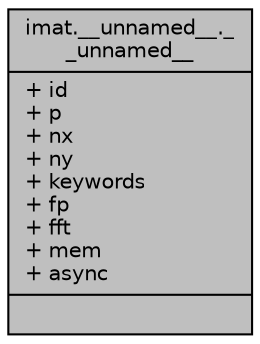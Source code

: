 digraph "imat.__unnamed__.__unnamed__"
{
 // INTERACTIVE_SVG=YES
  bgcolor="transparent";
  edge [fontname="Helvetica",fontsize="10",labelfontname="Helvetica",labelfontsize="10"];
  node [fontname="Helvetica",fontsize="10",shape=record];
  Node162 [label="{imat.__unnamed__._\l_unnamed__\n|+ id\l+ p\l+ nx\l+ ny\l+ keywords\l+ fp\l+ fft\l+ mem\l+ async\l|}",height=0.2,width=0.4,color="black", fillcolor="grey75", style="filled", fontcolor="black"];
}
